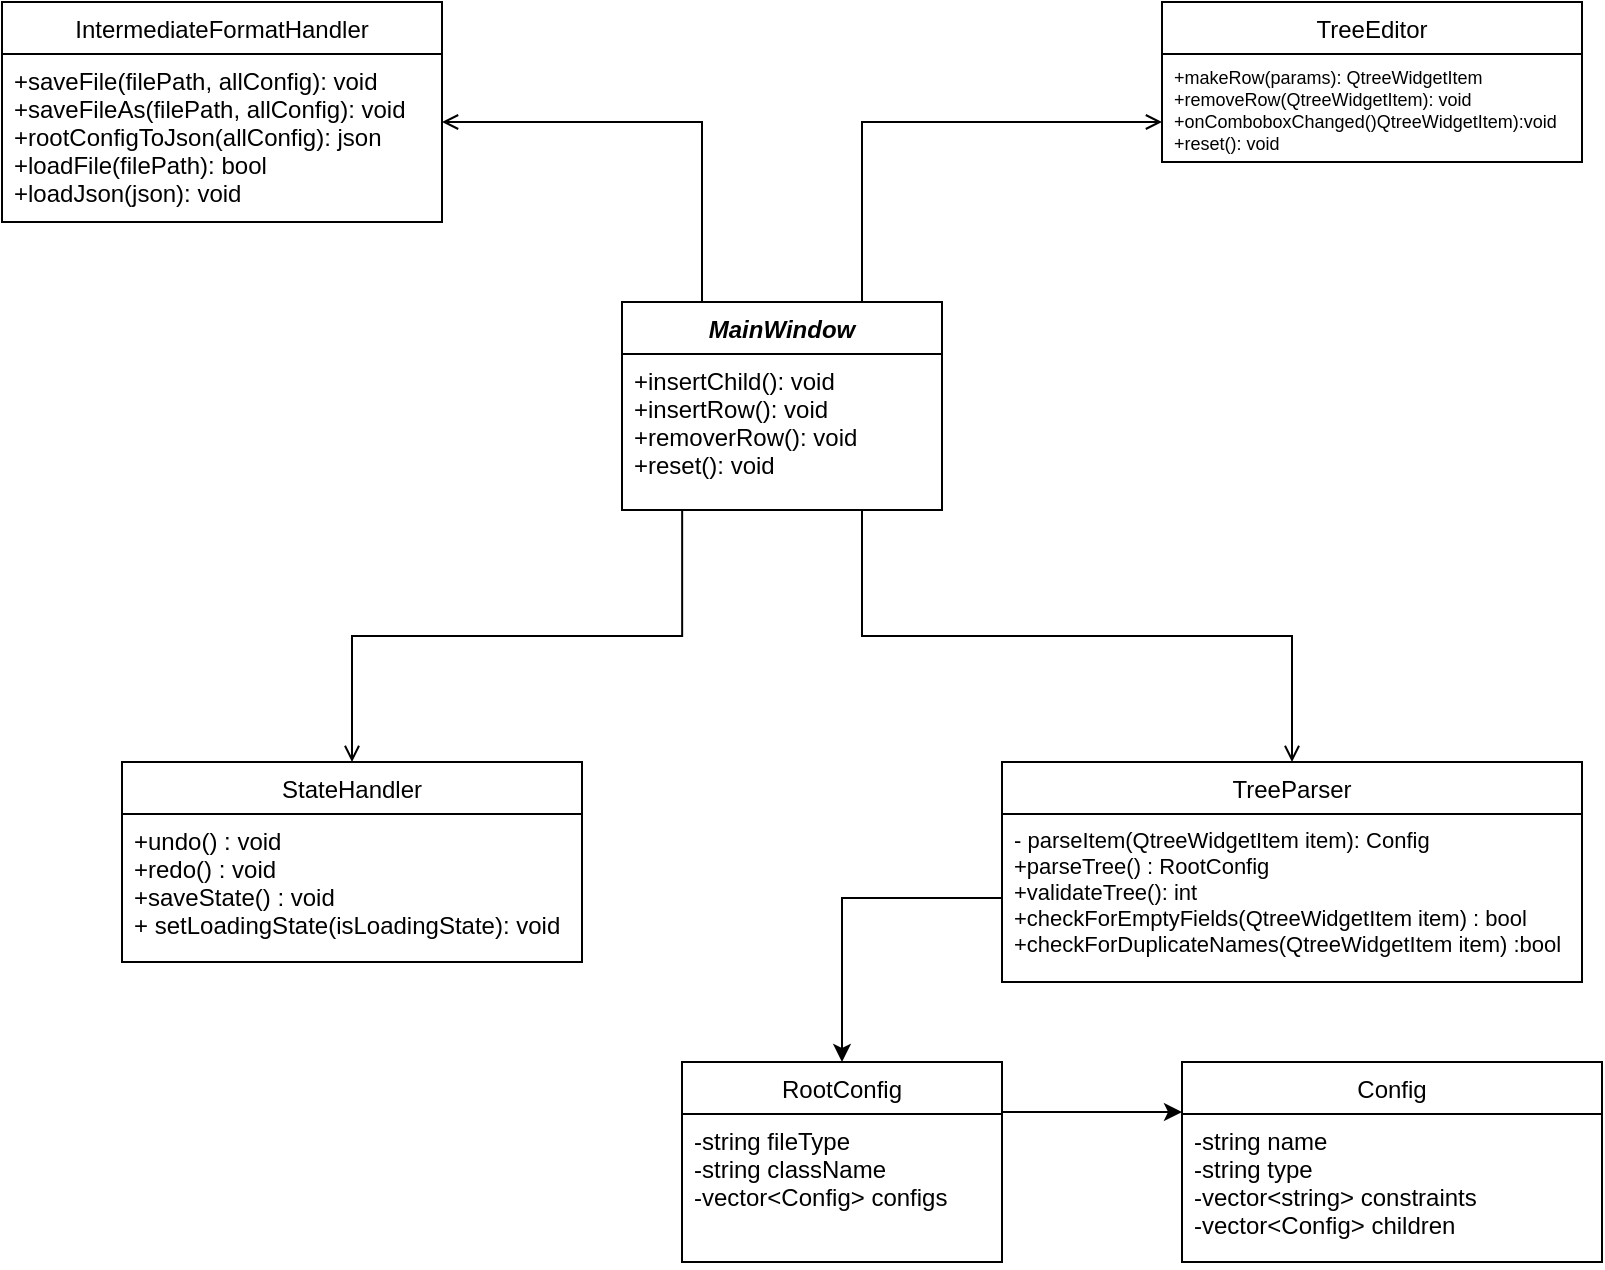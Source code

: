 <mxfile version="21.3.2" type="device">
  <diagram id="C5RBs43oDa-KdzZeNtuy" name="Page-1">
    <mxGraphModel dx="1149" dy="630" grid="1" gridSize="10" guides="1" tooltips="1" connect="1" arrows="1" fold="1" page="1" pageScale="1" pageWidth="827" pageHeight="1169" math="0" shadow="0">
      <root>
        <mxCell id="WIyWlLk6GJQsqaUBKTNV-0" />
        <mxCell id="WIyWlLk6GJQsqaUBKTNV-1" parent="WIyWlLk6GJQsqaUBKTNV-0" />
        <mxCell id="zkfFHV4jXpPFQw0GAbJ--0" value="MainWindow" style="swimlane;fontStyle=3;align=center;verticalAlign=top;childLayout=stackLayout;horizontal=1;startSize=26;horizontalStack=0;resizeParent=1;resizeLast=0;collapsible=1;marginBottom=0;rounded=0;shadow=0;strokeWidth=1;" parent="WIyWlLk6GJQsqaUBKTNV-1" vertex="1">
          <mxGeometry x="330" y="200" width="160" height="104" as="geometry">
            <mxRectangle x="230" y="140" width="160" height="26" as="alternateBounds" />
          </mxGeometry>
        </mxCell>
        <mxCell id="zkfFHV4jXpPFQw0GAbJ--5" value="+insertChild(): void&#xa;+insertRow(): void&#xa;+removerRow(): void&#xa;+reset(): void&#xa;" style="text;align=left;verticalAlign=top;spacingLeft=4;spacingRight=4;overflow=hidden;rotatable=0;points=[[0,0.5],[1,0.5]];portConstraint=eastwest;" parent="zkfFHV4jXpPFQw0GAbJ--0" vertex="1">
          <mxGeometry y="26" width="160" height="78" as="geometry" />
        </mxCell>
        <mxCell id="zkfFHV4jXpPFQw0GAbJ--17" value="TreeParser" style="swimlane;fontStyle=0;align=center;verticalAlign=top;childLayout=stackLayout;horizontal=1;startSize=26;horizontalStack=0;resizeParent=1;resizeLast=0;collapsible=1;marginBottom=0;rounded=0;shadow=0;strokeWidth=1;" parent="WIyWlLk6GJQsqaUBKTNV-1" vertex="1">
          <mxGeometry x="520" y="430" width="290" height="110" as="geometry">
            <mxRectangle x="508" y="120" width="160" height="26" as="alternateBounds" />
          </mxGeometry>
        </mxCell>
        <mxCell id="zkfFHV4jXpPFQw0GAbJ--24" value="- parseItem(QtreeWidgetItem item): Config&#xa;+parseTree() : RootConfig&#xa;+validateTree(): int&#xa;+checkForEmptyFields(QtreeWidgetItem item) : bool&#xa;+checkForDuplicateNames(QtreeWidgetItem item) :bool" style="text;align=left;verticalAlign=top;spacingLeft=4;spacingRight=4;overflow=hidden;rotatable=0;points=[[0,0.5],[1,0.5]];portConstraint=eastwest;fontSize=11;" parent="zkfFHV4jXpPFQw0GAbJ--17" vertex="1">
          <mxGeometry y="26" width="290" height="84" as="geometry" />
        </mxCell>
        <mxCell id="zkfFHV4jXpPFQw0GAbJ--26" value="" style="endArrow=open;shadow=0;strokeWidth=1;rounded=0;endFill=1;edgeStyle=elbowEdgeStyle;elbow=vertical;exitX=0.75;exitY=1;exitDx=0;exitDy=0;" parent="WIyWlLk6GJQsqaUBKTNV-1" source="zkfFHV4jXpPFQw0GAbJ--0" target="zkfFHV4jXpPFQw0GAbJ--17" edge="1">
          <mxGeometry x="0.5" y="41" relative="1" as="geometry">
            <mxPoint x="460" y="320" as="sourcePoint" />
            <mxPoint x="650" y="272" as="targetPoint" />
            <mxPoint x="-40" y="32" as="offset" />
          </mxGeometry>
        </mxCell>
        <mxCell id="MaXcL1kKsNMn0C8MTDf1-3" value="TreeEditor" style="swimlane;fontStyle=0;align=center;verticalAlign=top;childLayout=stackLayout;horizontal=1;startSize=26;horizontalStack=0;resizeParent=1;resizeLast=0;collapsible=1;marginBottom=0;rounded=0;shadow=0;strokeWidth=1;" parent="WIyWlLk6GJQsqaUBKTNV-1" vertex="1">
          <mxGeometry x="600" y="50" width="210" height="80" as="geometry">
            <mxRectangle x="508" y="120" width="160" height="26" as="alternateBounds" />
          </mxGeometry>
        </mxCell>
        <mxCell id="MaXcL1kKsNMn0C8MTDf1-6" value="+makeRow(params): QtreeWidgetItem&#xa;+removeRow(QtreeWidgetItem): void&#xa;+onComboboxChanged()QtreeWidgetItem):void&#xa;+reset(): void" style="text;align=left;verticalAlign=top;spacingLeft=4;spacingRight=4;overflow=hidden;rotatable=0;points=[[0,0.5],[1,0.5]];portConstraint=eastwest;fontSize=9;" parent="MaXcL1kKsNMn0C8MTDf1-3" vertex="1">
          <mxGeometry y="26" width="210" height="54" as="geometry" />
        </mxCell>
        <mxCell id="MaXcL1kKsNMn0C8MTDf1-7" value="" style="endArrow=open;shadow=0;strokeWidth=1;rounded=0;endFill=1;edgeStyle=elbowEdgeStyle;elbow=vertical;exitX=0.75;exitY=0;exitDx=0;exitDy=0;" parent="WIyWlLk6GJQsqaUBKTNV-1" source="zkfFHV4jXpPFQw0GAbJ--0" edge="1">
          <mxGeometry x="0.5" y="41" relative="1" as="geometry">
            <mxPoint x="440" y="190" as="sourcePoint" />
            <mxPoint x="600" y="110" as="targetPoint" />
            <mxPoint x="-40" y="32" as="offset" />
            <Array as="points">
              <mxPoint x="540" y="110" />
              <mxPoint x="520" y="130" />
            </Array>
          </mxGeometry>
        </mxCell>
        <mxCell id="MaXcL1kKsNMn0C8MTDf1-8" value="IntermediateFormatHandler" style="swimlane;fontStyle=0;align=center;verticalAlign=top;childLayout=stackLayout;horizontal=1;startSize=26;horizontalStack=0;resizeParent=1;resizeLast=0;collapsible=1;marginBottom=0;rounded=0;shadow=0;strokeWidth=1;" parent="WIyWlLk6GJQsqaUBKTNV-1" vertex="1">
          <mxGeometry x="20" y="50" width="220" height="110" as="geometry">
            <mxRectangle x="508" y="120" width="160" height="26" as="alternateBounds" />
          </mxGeometry>
        </mxCell>
        <mxCell id="MaXcL1kKsNMn0C8MTDf1-11" value="+saveFile(filePath, allConfig): void&#xa;+saveFileAs(filePath, allConfig): void&#xa;+rootConfigToJson(allConfig): json&#xa;+loadFile(filePath): bool&#xa;+loadJson(json): void" style="text;align=left;verticalAlign=top;spacingLeft=4;spacingRight=4;overflow=hidden;rotatable=0;points=[[0,0.5],[1,0.5]];portConstraint=eastwest;" parent="MaXcL1kKsNMn0C8MTDf1-8" vertex="1">
          <mxGeometry y="26" width="220" height="84" as="geometry" />
        </mxCell>
        <mxCell id="MaXcL1kKsNMn0C8MTDf1-13" value="" style="endArrow=open;shadow=0;strokeWidth=1;rounded=0;endFill=1;edgeStyle=elbowEdgeStyle;elbow=vertical;exitX=0.25;exitY=0;exitDx=0;exitDy=0;" parent="WIyWlLk6GJQsqaUBKTNV-1" source="zkfFHV4jXpPFQw0GAbJ--0" edge="1">
          <mxGeometry x="0.5" y="41" relative="1" as="geometry">
            <mxPoint x="85.5" y="400" as="sourcePoint" />
            <mxPoint x="240" y="110" as="targetPoint" />
            <mxPoint x="-40" y="32" as="offset" />
            <Array as="points">
              <mxPoint x="300" y="110" />
              <mxPoint x="155.5" y="330" />
            </Array>
          </mxGeometry>
        </mxCell>
        <mxCell id="MaXcL1kKsNMn0C8MTDf1-14" value="StateHandler" style="swimlane;fontStyle=0;align=center;verticalAlign=top;childLayout=stackLayout;horizontal=1;startSize=26;horizontalStack=0;resizeParent=1;resizeLast=0;collapsible=1;marginBottom=0;rounded=0;shadow=0;strokeWidth=1;" parent="WIyWlLk6GJQsqaUBKTNV-1" vertex="1">
          <mxGeometry x="80" y="430" width="230" height="100" as="geometry">
            <mxRectangle x="508" y="120" width="160" height="26" as="alternateBounds" />
          </mxGeometry>
        </mxCell>
        <mxCell id="MaXcL1kKsNMn0C8MTDf1-17" value="+undo() : void&#xa;+redo() : void&#xa;+saveState() : void&#xa;+ setLoadingState(isLoadingState): void" style="text;align=left;verticalAlign=top;spacingLeft=4;spacingRight=4;overflow=hidden;rotatable=0;points=[[0,0.5],[1,0.5]];portConstraint=eastwest;" parent="MaXcL1kKsNMn0C8MTDf1-14" vertex="1">
          <mxGeometry y="26" width="230" height="74" as="geometry" />
        </mxCell>
        <mxCell id="MaXcL1kKsNMn0C8MTDf1-18" value="" style="endArrow=open;shadow=0;strokeWidth=1;rounded=0;endFill=1;edgeStyle=elbowEdgeStyle;elbow=vertical;entryX=0.5;entryY=0;entryDx=0;entryDy=0;exitX=0.188;exitY=1.003;exitDx=0;exitDy=0;exitPerimeter=0;" parent="WIyWlLk6GJQsqaUBKTNV-1" source="zkfFHV4jXpPFQw0GAbJ--5" target="MaXcL1kKsNMn0C8MTDf1-14" edge="1">
          <mxGeometry x="0.5" y="41" relative="1" as="geometry">
            <mxPoint x="360" y="320" as="sourcePoint" />
            <mxPoint x="500" y="492" as="targetPoint" />
            <mxPoint x="-40" y="32" as="offset" />
          </mxGeometry>
        </mxCell>
        <mxCell id="MaXcL1kKsNMn0C8MTDf1-20" value="" style="endArrow=classic;html=1;rounded=0;exitX=0;exitY=0.5;exitDx=0;exitDy=0;entryX=0.5;entryY=0;entryDx=0;entryDy=0;" parent="WIyWlLk6GJQsqaUBKTNV-1" source="zkfFHV4jXpPFQw0GAbJ--24" target="MaXcL1kKsNMn0C8MTDf1-21" edge="1">
          <mxGeometry width="50" height="50" relative="1" as="geometry">
            <mxPoint x="590" y="480" as="sourcePoint" />
            <mxPoint x="490" y="600" as="targetPoint" />
            <Array as="points">
              <mxPoint x="440" y="498" />
            </Array>
          </mxGeometry>
        </mxCell>
        <mxCell id="MaXcL1kKsNMn0C8MTDf1-21" value="RootConfig" style="swimlane;fontStyle=0;align=center;verticalAlign=top;childLayout=stackLayout;horizontal=1;startSize=26;horizontalStack=0;resizeParent=1;resizeLast=0;collapsible=1;marginBottom=0;rounded=0;shadow=0;strokeWidth=1;" parent="WIyWlLk6GJQsqaUBKTNV-1" vertex="1">
          <mxGeometry x="360" y="580" width="160" height="100" as="geometry">
            <mxRectangle x="508" y="120" width="160" height="26" as="alternateBounds" />
          </mxGeometry>
        </mxCell>
        <mxCell id="MaXcL1kKsNMn0C8MTDf1-24" value="-string fileType&#xa;-string className&#xa;-vector&lt;Config&gt; configs" style="text;align=left;verticalAlign=top;spacingLeft=4;spacingRight=4;overflow=hidden;rotatable=0;points=[[0,0.5],[1,0.5]];portConstraint=eastwest;" parent="MaXcL1kKsNMn0C8MTDf1-21" vertex="1">
          <mxGeometry y="26" width="160" height="74" as="geometry" />
        </mxCell>
        <mxCell id="MaXcL1kKsNMn0C8MTDf1-25" value="" style="endArrow=classic;html=1;rounded=0;exitX=1;exitY=0.25;exitDx=0;exitDy=0;entryX=0;entryY=0.25;entryDx=0;entryDy=0;" parent="WIyWlLk6GJQsqaUBKTNV-1" source="MaXcL1kKsNMn0C8MTDf1-21" target="MaXcL1kKsNMn0C8MTDf1-26" edge="1">
          <mxGeometry width="50" height="50" relative="1" as="geometry">
            <mxPoint x="560" y="640" as="sourcePoint" />
            <mxPoint x="600" y="640" as="targetPoint" />
          </mxGeometry>
        </mxCell>
        <mxCell id="MaXcL1kKsNMn0C8MTDf1-26" value="Config" style="swimlane;fontStyle=0;align=center;verticalAlign=top;childLayout=stackLayout;horizontal=1;startSize=26;horizontalStack=0;resizeParent=1;resizeLast=0;collapsible=1;marginBottom=0;rounded=0;shadow=0;strokeWidth=1;" parent="WIyWlLk6GJQsqaUBKTNV-1" vertex="1">
          <mxGeometry x="610" y="580" width="210" height="100" as="geometry">
            <mxRectangle x="508" y="120" width="160" height="26" as="alternateBounds" />
          </mxGeometry>
        </mxCell>
        <mxCell id="MaXcL1kKsNMn0C8MTDf1-27" value="-string name&#xa;-string type&#xa;-vector&lt;string&gt; constraints&#xa;-vector&lt;Config&gt; children" style="text;align=left;verticalAlign=top;spacingLeft=4;spacingRight=4;overflow=hidden;rotatable=0;points=[[0,0.5],[1,0.5]];portConstraint=eastwest;" parent="MaXcL1kKsNMn0C8MTDf1-26" vertex="1">
          <mxGeometry y="26" width="210" height="74" as="geometry" />
        </mxCell>
      </root>
    </mxGraphModel>
  </diagram>
</mxfile>
